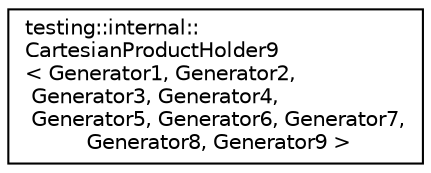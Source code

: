 digraph "类继承关系图"
{
 // LATEX_PDF_SIZE
  edge [fontname="Helvetica",fontsize="10",labelfontname="Helvetica",labelfontsize="10"];
  node [fontname="Helvetica",fontsize="10",shape=record];
  rankdir="LR";
  Node0 [label="testing::internal::\lCartesianProductHolder9\l\< Generator1, Generator2,\l Generator3, Generator4,\l Generator5, Generator6, Generator7,\l Generator8, Generator9 \>",height=0.2,width=0.4,color="black", fillcolor="white", style="filled",URL="$classtesting_1_1internal_1_1CartesianProductHolder9.html",tooltip=" "];
}
